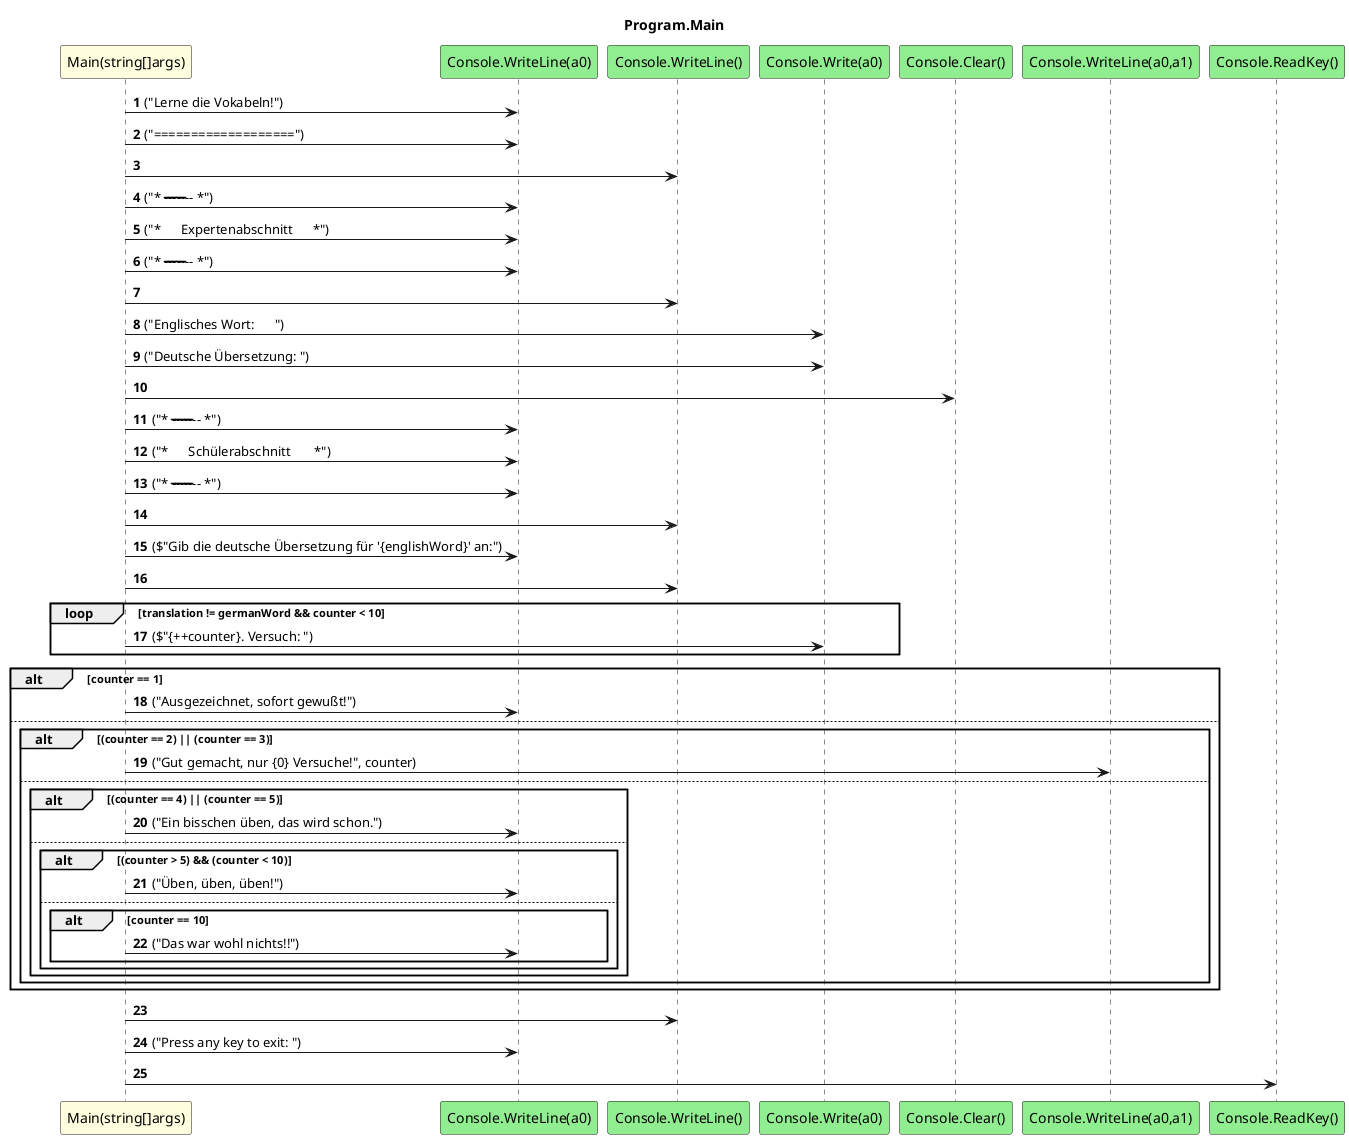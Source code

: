 @startuml Program.Main
title Program.Main
participant "Main(string[]args)" as Main_p0 #LightYellow
participant "Console.WriteLine(a0)" as Console_WriteLine_a0 #LightGreen
participant "Console.WriteLine()" as Console_WriteLine #LightGreen
participant "Console.Write(a0)" as Console_Write_a0 #LightGreen
participant "Console.Clear()" as Console_Clear #LightGreen
participant "Console.WriteLine(a0,a1)" as Console_WriteLine_a0_a1 #LightGreen
participant "Console.ReadKey()" as Console_ReadKey #LightGreen
autonumber
Main_p0 -> Console_WriteLine_a0 : ("Lerne die Vokabeln!")
Main_p0 -> Console_WriteLine_a0 : ("===================")
Main_p0 -> Console_WriteLine
Main_p0 -> Console_WriteLine_a0 : ("* --------------------------- *")
Main_p0 -> Console_WriteLine_a0 : ("*      Expertenabschnitt      *")
Main_p0 -> Console_WriteLine_a0 : ("* --------------------------- *")
Main_p0 -> Console_WriteLine
Main_p0 -> Console_Write_a0 : ("Englisches Wort:      ")
Main_p0 -> Console_Write_a0 : ("Deutsche Übersetzung: ")
Main_p0 -> Console_Clear
Main_p0 -> Console_WriteLine_a0 : ("* --------------------------- *")
Main_p0 -> Console_WriteLine_a0 : ("*      Schülerabschnitt       *")
Main_p0 -> Console_WriteLine_a0 : ("* --------------------------- *")
Main_p0 -> Console_WriteLine
Main_p0 -> Console_WriteLine_a0 : ($"Gib die deutsche Übersetzung für '{englishWord}' an:")
Main_p0 -> Console_WriteLine
loop translation != germanWord && counter < 10
    Main_p0 -> Console_Write_a0 : ($"{++counter}. Versuch: ")
end
alt counter == 1
    Main_p0 -> Console_WriteLine_a0 : ("Ausgezeichnet, sofort gewußt!")
    else
        alt (counter == 2) || (counter == 3)
            Main_p0 -> Console_WriteLine_a0_a1 : ("Gut gemacht, nur {0} Versuche!", counter)
            else
                alt (counter == 4) || (counter == 5)
                    Main_p0 -> Console_WriteLine_a0 : ("Ein bisschen üben, das wird schon.")
                    else
                        alt (counter > 5) && (counter < 10)
                            Main_p0 -> Console_WriteLine_a0 : ("Üben, üben, üben!")
                            else
                                alt counter == 10
                                    Main_p0 -> Console_WriteLine_a0 : ("Das war wohl nichts!!")
                                end
                        end
                end
        end
end
Main_p0 -> Console_WriteLine
Main_p0 -> Console_WriteLine_a0 : ("Press any key to exit: ")
Main_p0 -> Console_ReadKey
@enduml

